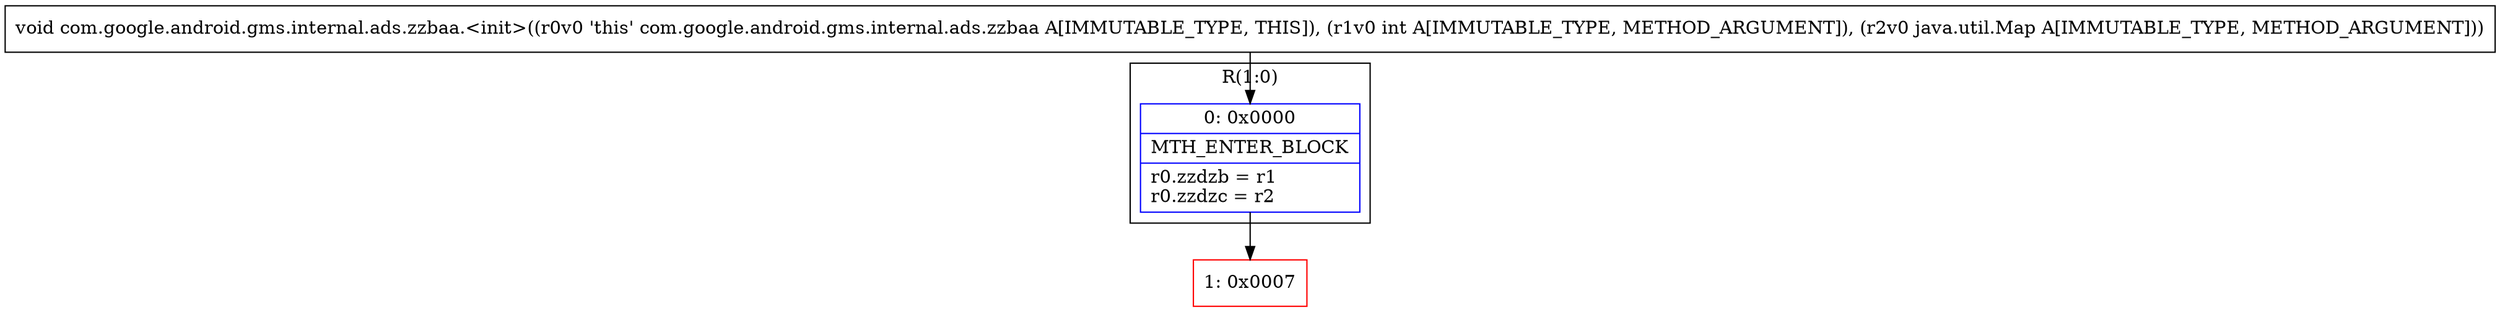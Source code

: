 digraph "CFG forcom.google.android.gms.internal.ads.zzbaa.\<init\>(ILjava\/util\/Map;)V" {
subgraph cluster_Region_1897450774 {
label = "R(1:0)";
node [shape=record,color=blue];
Node_0 [shape=record,label="{0\:\ 0x0000|MTH_ENTER_BLOCK\l|r0.zzdzb = r1\lr0.zzdzc = r2\l}"];
}
Node_1 [shape=record,color=red,label="{1\:\ 0x0007}"];
MethodNode[shape=record,label="{void com.google.android.gms.internal.ads.zzbaa.\<init\>((r0v0 'this' com.google.android.gms.internal.ads.zzbaa A[IMMUTABLE_TYPE, THIS]), (r1v0 int A[IMMUTABLE_TYPE, METHOD_ARGUMENT]), (r2v0 java.util.Map A[IMMUTABLE_TYPE, METHOD_ARGUMENT])) }"];
MethodNode -> Node_0;
Node_0 -> Node_1;
}

